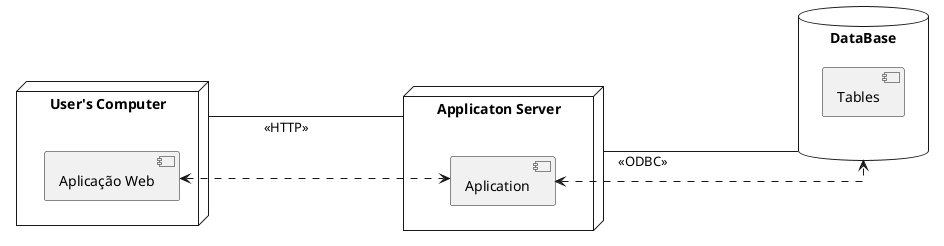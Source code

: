@startuml
left to right direction
skinparam linetype ortho

node "User's Computer" as UC{
    [Aplicação Web] as AppUser
}

node "Applicaton Server" as AS{
    [Aplication] as SYS
}

database "DataBase" as DB {
    [Tables] as TB
}

DB ---u-- AS :\t\t<<ODBC>>
UC ----- AS :<<HTTP>>

AppUser <..> SYS
SYS <..> DB

@enduml